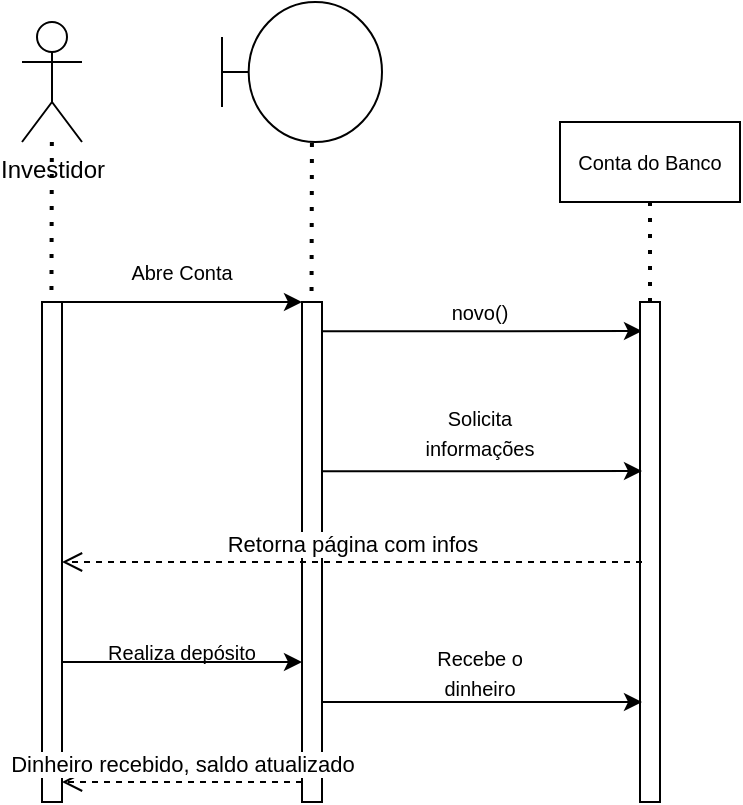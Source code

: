 <mxfile version="18.0.6" type="device"><diagram id="wn6UAmVZLMHUaObgzja6" name="Página-1"><mxGraphModel dx="702" dy="865" grid="1" gridSize="10" guides="1" tooltips="1" connect="1" arrows="1" fold="1" page="1" pageScale="1" pageWidth="827" pageHeight="1169" math="0" shadow="0"><root><mxCell id="0"/><mxCell id="1" parent="0"/><mxCell id="9woeoH0NHv9LmX6rT1k8-1" value="Investidor" style="shape=umlActor;verticalLabelPosition=bottom;verticalAlign=top;html=1;outlineConnect=0;" parent="1" vertex="1"><mxGeometry x="100" y="170" width="30" height="60" as="geometry"/></mxCell><mxCell id="9woeoH0NHv9LmX6rT1k8-2" value="" style="html=1;points=[];perimeter=orthogonalPerimeter;" parent="1" vertex="1"><mxGeometry x="110" y="310" width="10" height="250" as="geometry"/></mxCell><mxCell id="9woeoH0NHv9LmX6rT1k8-3" value="" style="endArrow=none;dashed=1;html=1;dashPattern=1 3;strokeWidth=2;rounded=0;entryX=0.472;entryY=-0.002;entryDx=0;entryDy=0;entryPerimeter=0;" parent="1" source="9woeoH0NHv9LmX6rT1k8-1" target="9woeoH0NHv9LmX6rT1k8-2" edge="1"><mxGeometry width="50" height="50" relative="1" as="geometry"><mxPoint x="340" y="470" as="sourcePoint"/><mxPoint x="115" y="300" as="targetPoint"/></mxGeometry></mxCell><mxCell id="9woeoH0NHv9LmX6rT1k8-4" value="" style="html=1;points=[];perimeter=orthogonalPerimeter;" parent="1" vertex="1"><mxGeometry x="240" y="310" width="10" height="250" as="geometry"/></mxCell><mxCell id="9woeoH0NHv9LmX6rT1k8-5" value="" style="endArrow=classic;html=1;rounded=0;exitX=1;exitY=0.04;exitDx=0;exitDy=0;exitPerimeter=0;entryX=0;entryY=0.04;entryDx=0;entryDy=0;entryPerimeter=0;" parent="1" edge="1"><mxGeometry width="50" height="50" relative="1" as="geometry"><mxPoint x="120" y="310" as="sourcePoint"/><mxPoint x="240" y="310" as="targetPoint"/><Array as="points"><mxPoint x="210" y="310"/></Array></mxGeometry></mxCell><mxCell id="9woeoH0NHv9LmX6rT1k8-6" value="" style="endArrow=none;dashed=1;html=1;dashPattern=1 3;strokeWidth=2;rounded=0;entryX=0.472;entryY=-0.002;entryDx=0;entryDy=0;entryPerimeter=0;" parent="1" edge="1"><mxGeometry width="50" height="50" relative="1" as="geometry"><mxPoint x="244.963" y="230.5" as="sourcePoint"/><mxPoint x="244.76" y="310" as="targetPoint"/></mxGeometry></mxCell><mxCell id="9woeoH0NHv9LmX6rT1k8-7" value="" style="shape=umlBoundary;whiteSpace=wrap;html=1;" parent="1" vertex="1"><mxGeometry x="200" y="160" width="80" height="70" as="geometry"/></mxCell><mxCell id="9woeoH0NHv9LmX6rT1k8-8" value="&lt;span style=&quot;font-size: 10px;&quot;&gt;Abre Conta&lt;/span&gt;" style="text;html=1;strokeColor=none;fillColor=none;align=center;verticalAlign=middle;whiteSpace=wrap;rounded=0;" parent="1" vertex="1"><mxGeometry x="140" y="280" width="80" height="30" as="geometry"/></mxCell><mxCell id="9woeoH0NHv9LmX6rT1k8-9" value="" style="endArrow=classic;html=1;rounded=0;exitX=1;exitY=0.04;exitDx=0;exitDy=0;exitPerimeter=0;entryX=0.1;entryY=0.058;entryDx=0;entryDy=0;entryPerimeter=0;" parent="1" target="9woeoH0NHv9LmX6rT1k8-12" edge="1"><mxGeometry width="50" height="50" relative="1" as="geometry"><mxPoint x="250" y="324.58" as="sourcePoint"/><mxPoint x="370" y="324.58" as="targetPoint"/><Array as="points"><mxPoint x="340" y="324.58"/></Array></mxGeometry></mxCell><mxCell id="9woeoH0NHv9LmX6rT1k8-10" value="Conta do Banco" style="rounded=0;whiteSpace=wrap;html=1;fontSize=10;" parent="1" vertex="1"><mxGeometry x="369" y="220" width="90" height="40" as="geometry"/></mxCell><mxCell id="9woeoH0NHv9LmX6rT1k8-11" value="&lt;font style=&quot;font-size: 10px;&quot;&gt;novo()&lt;/font&gt;" style="text;html=1;strokeColor=none;fillColor=none;align=center;verticalAlign=middle;whiteSpace=wrap;rounded=0;" parent="1" vertex="1"><mxGeometry x="289" y="300" width="80" height="30" as="geometry"/></mxCell><mxCell id="9woeoH0NHv9LmX6rT1k8-12" value="" style="html=1;points=[];perimeter=orthogonalPerimeter;fontSize=10;" parent="1" vertex="1"><mxGeometry x="409" y="310" width="10" height="250" as="geometry"/></mxCell><mxCell id="9woeoH0NHv9LmX6rT1k8-13" value="" style="endArrow=none;dashed=1;html=1;dashPattern=1 3;strokeWidth=2;rounded=0;fontSize=10;entryX=0.5;entryY=1;entryDx=0;entryDy=0;" parent="1" target="9woeoH0NHv9LmX6rT1k8-10" edge="1"><mxGeometry width="50" height="50" relative="1" as="geometry"><mxPoint x="414" y="310" as="sourcePoint"/><mxPoint x="220" y="380" as="targetPoint"/></mxGeometry></mxCell><mxCell id="9woeoH0NHv9LmX6rT1k8-14" value="" style="endArrow=classic;html=1;rounded=0;exitX=1;exitY=0.04;exitDx=0;exitDy=0;exitPerimeter=0;entryX=0.1;entryY=0.338;entryDx=0;entryDy=0;entryPerimeter=0;" parent="1" target="9woeoH0NHv9LmX6rT1k8-12" edge="1"><mxGeometry width="50" height="50" relative="1" as="geometry"><mxPoint x="250" y="394.58" as="sourcePoint"/><mxPoint x="370" y="394.58" as="targetPoint"/><Array as="points"><mxPoint x="340" y="394.58"/></Array></mxGeometry></mxCell><mxCell id="9woeoH0NHv9LmX6rT1k8-15" value="&lt;font style=&quot;font-size: 10px;&quot;&gt;Solicita informações&lt;/font&gt;" style="text;html=1;strokeColor=none;fillColor=none;align=center;verticalAlign=middle;whiteSpace=wrap;rounded=0;" parent="1" vertex="1"><mxGeometry x="289" y="360" width="80" height="30" as="geometry"/></mxCell><mxCell id="9woeoH0NHv9LmX6rT1k8-16" value="Retorna página com infos" style="html=1;verticalAlign=bottom;endArrow=open;dashed=1;endSize=8;rounded=0;exitX=0.1;exitY=0.52;exitDx=0;exitDy=0;exitPerimeter=0;entryX=1;entryY=0.52;entryDx=0;entryDy=0;entryPerimeter=0;" parent="1" source="9woeoH0NHv9LmX6rT1k8-12" target="9woeoH0NHv9LmX6rT1k8-2" edge="1"><mxGeometry relative="1" as="geometry"><mxPoint x="310" y="340" as="sourcePoint"/><mxPoint x="230" y="340" as="targetPoint"/></mxGeometry></mxCell><mxCell id="9woeoH0NHv9LmX6rT1k8-17" value="" style="endArrow=classic;html=1;rounded=0;exitX=1;exitY=0.72;exitDx=0;exitDy=0;exitPerimeter=0;" parent="1" source="9woeoH0NHv9LmX6rT1k8-2" edge="1"><mxGeometry width="50" height="50" relative="1" as="geometry"><mxPoint x="250" y="370" as="sourcePoint"/><mxPoint x="240" y="490" as="targetPoint"/></mxGeometry></mxCell><mxCell id="9woeoH0NHv9LmX6rT1k8-18" value="" style="endArrow=classic;html=1;rounded=0;exitX=1;exitY=0.72;exitDx=0;exitDy=0;exitPerimeter=0;entryX=0.1;entryY=0.8;entryDx=0;entryDy=0;entryPerimeter=0;" parent="1" target="9woeoH0NHv9LmX6rT1k8-12" edge="1"><mxGeometry width="50" height="50" relative="1" as="geometry"><mxPoint x="250" y="510" as="sourcePoint"/><mxPoint x="370" y="510" as="targetPoint"/></mxGeometry></mxCell><mxCell id="9woeoH0NHv9LmX6rT1k8-19" value="&lt;span style=&quot;font-size: 10px;&quot;&gt;Realiza depósito&lt;/span&gt;" style="text;html=1;strokeColor=none;fillColor=none;align=center;verticalAlign=middle;whiteSpace=wrap;rounded=0;" parent="1" vertex="1"><mxGeometry x="140" y="470" width="80" height="30" as="geometry"/></mxCell><mxCell id="9woeoH0NHv9LmX6rT1k8-20" value="&lt;font style=&quot;font-size: 10px;&quot;&gt;Recebe o dinheiro&lt;/font&gt;" style="text;html=1;strokeColor=none;fillColor=none;align=center;verticalAlign=middle;whiteSpace=wrap;rounded=0;" parent="1" vertex="1"><mxGeometry x="289" y="480" width="80" height="30" as="geometry"/></mxCell><mxCell id="9woeoH0NHv9LmX6rT1k8-21" value="Dinheiro recebido, saldo atualizado" style="html=1;verticalAlign=bottom;endArrow=open;dashed=1;endSize=8;rounded=0;entryX=1;entryY=0.96;entryDx=0;entryDy=0;entryPerimeter=0;exitX=0;exitY=0.96;exitDx=0;exitDy=0;exitPerimeter=0;" parent="1" source="9woeoH0NHv9LmX6rT1k8-4" target="9woeoH0NHv9LmX6rT1k8-2" edge="1"><mxGeometry relative="1" as="geometry"><mxPoint x="230" y="550" as="sourcePoint"/><mxPoint x="230" y="340" as="targetPoint"/></mxGeometry></mxCell></root></mxGraphModel></diagram></mxfile>
